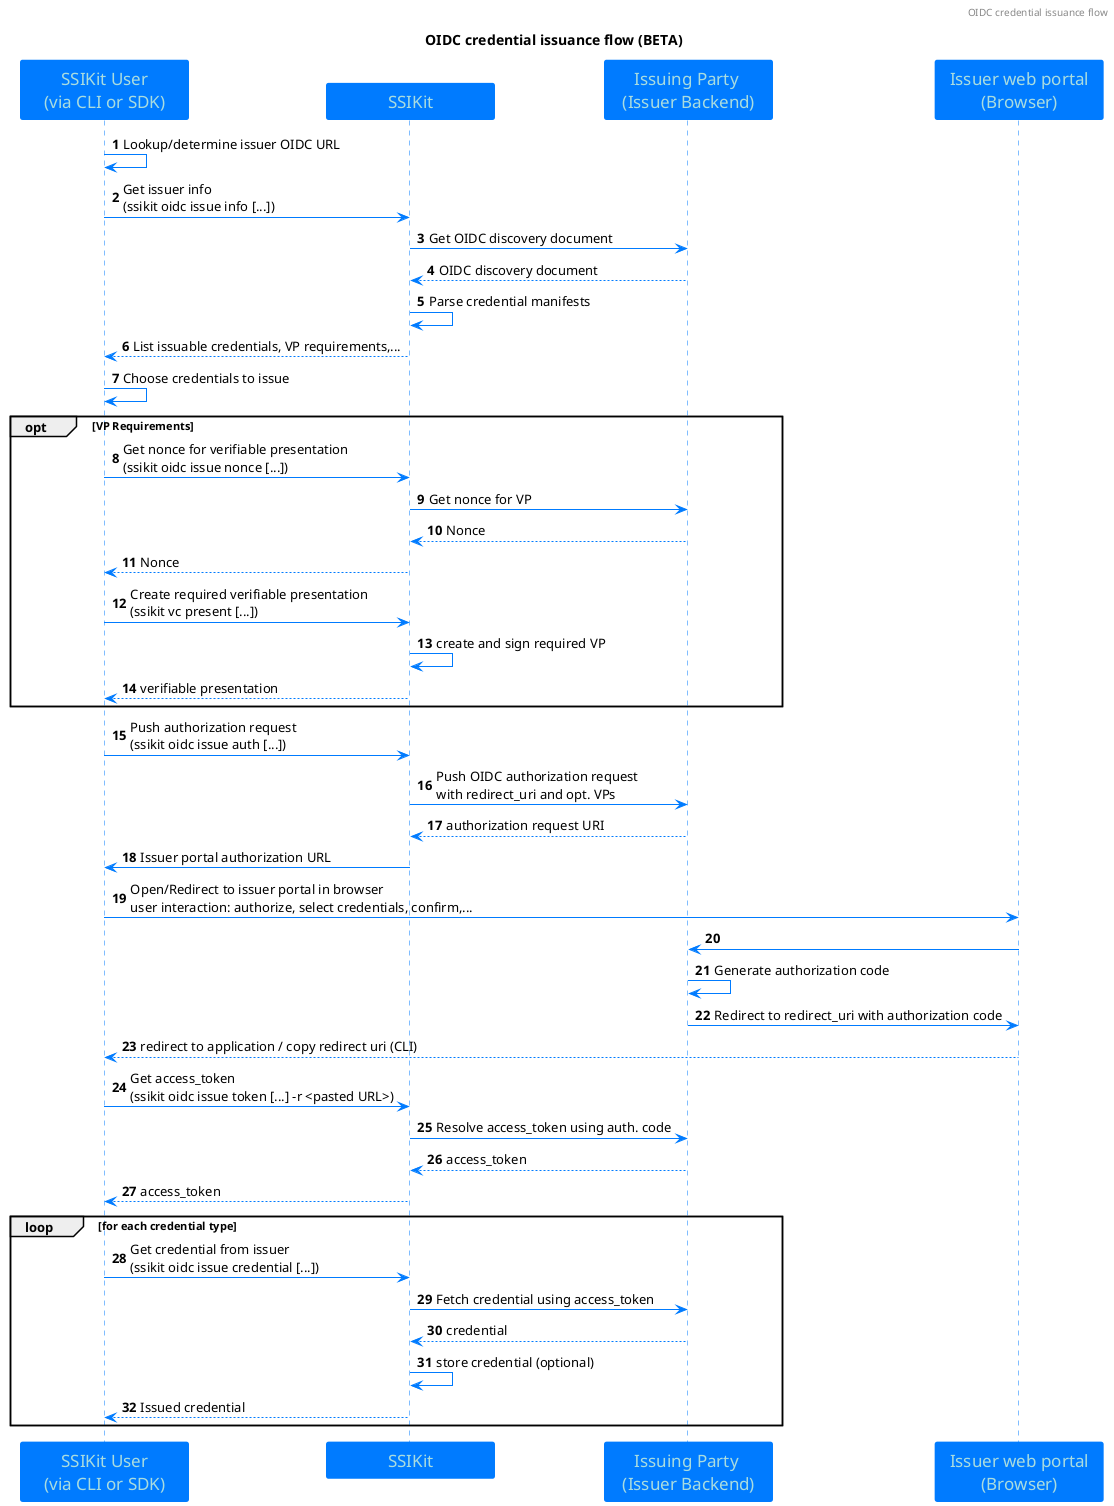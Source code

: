 @startuml
'https://plantuml.com/sequence-diagram

skinparam classFontColor 007BFF
skinparam classFontSize 12
skinparam classFontName Aapex
skinparam backgroundColor white
skinparam minClassWidth 155
skinparam nodesep 34
skinparam ranksep 70

skinparam sequence {
ArrowColor 007BFF
ActorBorderColor 007BFF
LifeLineBorderColor 007BFF
LifeLineBackgroundColor 007BFF

ParticipantBorderColor 007BFF
ParticipantBackgroundColor 007BFF
ParticipantFontName Impact
ParticipantFontSize 17
ParticipantFontColor #A9DCDF

'ActorBackgroundColor aqua
ActorFontColor 007BFF
ActorFontSize 17
ActorFontName Aapex
}

skinparam class {
BorderColor 007BFF
ArrowColor 007BFF
BackgroundColor white
}

skinparam interface {
BorderColor 007BFF
ArrowColor 007BFF
}

skinparam note {
BorderColor 007BFF
BackgroundColor 7ACFF5
}


autonumber
'https://ec.europa.eu/cefdigital/wiki/display/BLOCKCHAININT/2.+VC+exchange+over+API
header OIDC credential issuance flow
title
OIDC credential issuance flow (BETA)
end title
autonumber
participant "SSIKit User\n(via CLI or SDK)" as SU
participant "SSIKit" as SK
participant "Issuing Party \n(Issuer Backend)" as IP
participant "Issuer web portal\n(Browser)" as IWP

SU->SU: Lookup/determine issuer OIDC URL
SU->SK: Get issuer info\n(ssikit oidc issue info [...])
SK->IP: Get OIDC discovery document
IP-->SK: OIDC discovery document
SK->SK: Parse credential manifests
SK-->SU: List issuable credentials, VP requirements,...
SU->SU: Choose credentials to issue

opt VP Requirements
SU->SK: Get nonce for verifiable presentation\n(ssikit oidc issue nonce [...])
SK->IP: Get nonce for VP
IP-->SK: Nonce
SK-->SU: Nonce
SU->SK: Create required verifiable presentation\n(ssikit vc present [...])
SK->SK: create and sign required VP
SK-->SU: verifiable presentation
end

SU->SK: Push authorization request\n(ssikit oidc issue auth [...])
SK->IP: Push OIDC authorization request\nwith redirect_uri and opt. VPs
IP-->SK: authorization request URI
SK->SU: Issuer portal authorization URL
SU->IWP: Open/Redirect to issuer portal in browser\nuser interaction: authorize, select credentials, confirm,...
IWP->IP:
IP->IP: Generate authorization code
IP->IWP: Redirect to redirect_uri with authorization code
IWP-->SU: redirect to application / copy redirect uri (CLI)

SU->SK: Get access_token\n(ssikit oidc issue token [...] -r <pasted URL>)
SK->IP: Resolve access_token using auth. code
IP-->SK: access_token
SK-->SU: access_token
loop for each credential type
SU->SK: Get credential from issuer\n(ssikit oidc issue credential [...])
SK->IP: Fetch credential using access_token
IP-->SK: credential
SK->SK: store credential (optional)
SK-->SU: Issued credential
end

@enduml
